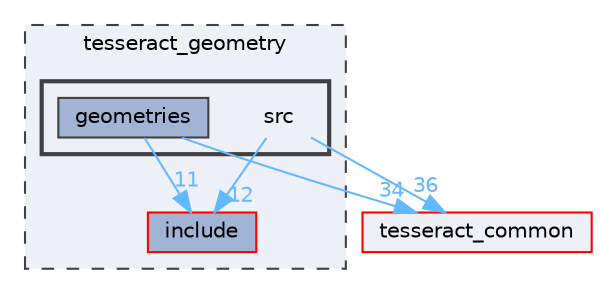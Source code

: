 digraph "tesseract_geometry/src"
{
 // LATEX_PDF_SIZE
  bgcolor="transparent";
  edge [fontname=Helvetica,fontsize=10,labelfontname=Helvetica,labelfontsize=10];
  node [fontname=Helvetica,fontsize=10,shape=box,height=0.2,width=0.4];
  compound=true
  subgraph clusterdir_48d618810f42ebb74ce6e28217206bba {
    graph [ bgcolor="#edf0f7", pencolor="grey25", label="tesseract_geometry", fontname=Helvetica,fontsize=10 style="filled,dashed", URL="dir_48d618810f42ebb74ce6e28217206bba.html",tooltip=""]
  dir_3e64adf61603040208d11bd9b87bd5fd [label="include", fillcolor="#a2b4d6", color="red", style="filled", URL="dir_3e64adf61603040208d11bd9b87bd5fd.html",tooltip=""];
  subgraph clusterdir_518827a36db9e0d1b0ddbf7a4d382ee5 {
    graph [ bgcolor="#edf0f7", pencolor="grey25", label="", fontname=Helvetica,fontsize=10 style="filled,bold", URL="dir_518827a36db9e0d1b0ddbf7a4d382ee5.html",tooltip=""]
    dir_518827a36db9e0d1b0ddbf7a4d382ee5 [shape=plaintext, label="src"];
  dir_ca6410132d275fb332d7a4d40bf512ae [label="geometries", fillcolor="#a2b4d6", color="grey25", style="filled", URL="dir_ca6410132d275fb332d7a4d40bf512ae.html",tooltip=""];
  }
  }
  dir_8430b83f3af685b4c96d298a32e9aa37 [label="tesseract_common", fillcolor="#edf0f7", color="red", style="filled", URL="dir_8430b83f3af685b4c96d298a32e9aa37.html",tooltip=""];
  dir_518827a36db9e0d1b0ddbf7a4d382ee5->dir_3e64adf61603040208d11bd9b87bd5fd [headlabel="12", labeldistance=1.5 headhref="dir_000059_000033.html" color="steelblue1" fontcolor="steelblue1"];
  dir_518827a36db9e0d1b0ddbf7a4d382ee5->dir_8430b83f3af685b4c96d298a32e9aa37 [headlabel="36", labeldistance=1.5 headhref="dir_000059_000075.html" color="steelblue1" fontcolor="steelblue1"];
  dir_ca6410132d275fb332d7a4d40bf512ae->dir_3e64adf61603040208d11bd9b87bd5fd [headlabel="11", labeldistance=1.5 headhref="dir_000019_000033.html" color="steelblue1" fontcolor="steelblue1"];
  dir_ca6410132d275fb332d7a4d40bf512ae->dir_8430b83f3af685b4c96d298a32e9aa37 [headlabel="34", labeldistance=1.5 headhref="dir_000019_000075.html" color="steelblue1" fontcolor="steelblue1"];
}
